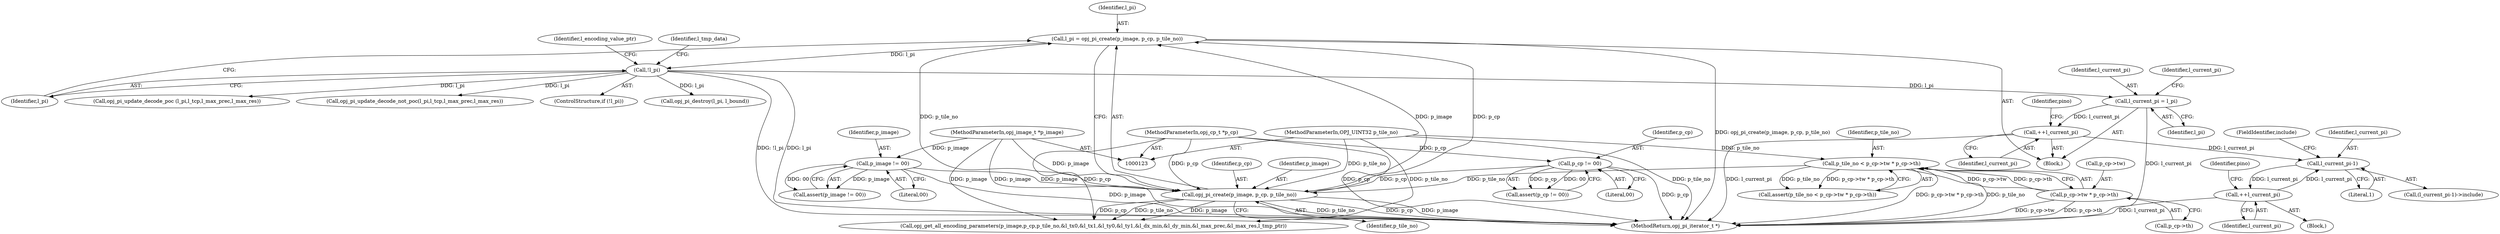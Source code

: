 digraph "0_openjpeg_ef01f18dfc6780b776d0674ed3e7415c6ef54d24@pointer" {
"1000521" [label="(Call,++l_current_pi)"];
"1000331" [label="(Call,l_current_pi = l_pi)"];
"1000258" [label="(Call,!l_pi)"];
"1000251" [label="(Call,l_pi = opj_pi_create(p_image, p_cp, p_tile_no))"];
"1000253" [label="(Call,opj_pi_create(p_image, p_cp, p_tile_no))"];
"1000180" [label="(Call,p_image != 00)"];
"1000124" [label="(MethodParameterIn,opj_image_t *p_image)"];
"1000176" [label="(Call,p_cp != 00)"];
"1000125" [label="(MethodParameterIn,opj_cp_t *p_cp)"];
"1000184" [label="(Call,p_tile_no < p_cp->tw * p_cp->th)"];
"1000126" [label="(MethodParameterIn,OPJ_UINT32 p_tile_no)"];
"1000186" [label="(Call,p_cp->tw * p_cp->th)"];
"1000678" [label="(Call,l_current_pi-1)"];
"1000682" [label="(Call,++l_current_pi)"];
"1000182" [label="(Literal,00)"];
"1000177" [label="(Identifier,p_cp)"];
"1000683" [label="(Identifier,l_current_pi)"];
"1000522" [label="(Identifier,l_current_pi)"];
"1000251" [label="(Call,l_pi = opj_pi_create(p_image, p_cp, p_tile_no))"];
"1000332" [label="(Identifier,l_current_pi)"];
"1000178" [label="(Literal,00)"];
"1000333" [label="(Identifier,l_pi)"];
"1000336" [label="(Identifier,l_current_pi)"];
"1000186" [label="(Call,p_cp->tw * p_cp->th)"];
"1000677" [label="(Call,(l_current_pi-1)->include)"];
"1000521" [label="(Call,++l_current_pi)"];
"1000252" [label="(Identifier,l_pi)"];
"1000255" [label="(Identifier,p_cp)"];
"1000184" [label="(Call,p_tile_no < p_cp->tw * p_cp->th)"];
"1000331" [label="(Call,l_current_pi = l_pi)"];
"1000124" [label="(MethodParameterIn,opj_image_t *p_image)"];
"1000681" [label="(FieldIdentifier,include)"];
"1000175" [label="(Call,assert(p_cp != 00))"];
"1000713" [label="(MethodReturn,opj_pi_iterator_t *)"];
"1000706" [label="(Call,opj_pi_update_decode_not_poc(l_pi,l_tcp,l_max_prec,l_max_res))"];
"1000256" [label="(Identifier,p_tile_no)"];
"1000126" [label="(MethodParameterIn,OPJ_UINT32 p_tile_no)"];
"1000187" [label="(Call,p_cp->tw)"];
"1000680" [label="(Literal,1)"];
"1000682" [label="(Call,++l_current_pi)"];
"1000257" [label="(ControlStructure,if (!l_pi))"];
"1000525" [label="(Identifier,pino)"];
"1000127" [label="(Block,)"];
"1000254" [label="(Identifier,p_image)"];
"1000190" [label="(Call,p_cp->th)"];
"1000699" [label="(Call,opj_pi_update_decode_poc (l_pi,l_tcp,l_max_prec,l_max_res))"];
"1000532" [label="(Block,)"];
"1000176" [label="(Call,p_cp != 00)"];
"1000253" [label="(Call,opj_pi_create(p_image, p_cp, p_tile_no))"];
"1000268" [label="(Identifier,l_encoding_value_ptr)"];
"1000376" [label="(Call,opj_pi_destroy(l_pi, l_bound))"];
"1000183" [label="(Call,assert(p_tile_no < p_cp->tw * p_cp->th))"];
"1000262" [label="(Identifier,l_tmp_data)"];
"1000180" [label="(Call,p_image != 00)"];
"1000679" [label="(Identifier,l_current_pi)"];
"1000125" [label="(MethodParameterIn,opj_cp_t *p_cp)"];
"1000678" [label="(Call,l_current_pi-1)"];
"1000531" [label="(Identifier,pino)"];
"1000185" [label="(Identifier,p_tile_no)"];
"1000181" [label="(Identifier,p_image)"];
"1000259" [label="(Identifier,l_pi)"];
"1000290" [label="(Call,opj_get_all_encoding_parameters(p_image,p_cp,p_tile_no,&l_tx0,&l_tx1,&l_ty0,&l_ty1,&l_dx_min,&l_dy_min,&l_max_prec,&l_max_res,l_tmp_ptr))"];
"1000258" [label="(Call,!l_pi)"];
"1000179" [label="(Call,assert(p_image != 00))"];
"1000521" -> "1000127"  [label="AST: "];
"1000521" -> "1000522"  [label="CFG: "];
"1000522" -> "1000521"  [label="AST: "];
"1000525" -> "1000521"  [label="CFG: "];
"1000521" -> "1000713"  [label="DDG: l_current_pi"];
"1000331" -> "1000521"  [label="DDG: l_current_pi"];
"1000521" -> "1000678"  [label="DDG: l_current_pi"];
"1000331" -> "1000127"  [label="AST: "];
"1000331" -> "1000333"  [label="CFG: "];
"1000332" -> "1000331"  [label="AST: "];
"1000333" -> "1000331"  [label="AST: "];
"1000336" -> "1000331"  [label="CFG: "];
"1000331" -> "1000713"  [label="DDG: l_current_pi"];
"1000258" -> "1000331"  [label="DDG: l_pi"];
"1000258" -> "1000257"  [label="AST: "];
"1000258" -> "1000259"  [label="CFG: "];
"1000259" -> "1000258"  [label="AST: "];
"1000262" -> "1000258"  [label="CFG: "];
"1000268" -> "1000258"  [label="CFG: "];
"1000258" -> "1000713"  [label="DDG: l_pi"];
"1000258" -> "1000713"  [label="DDG: !l_pi"];
"1000251" -> "1000258"  [label="DDG: l_pi"];
"1000258" -> "1000376"  [label="DDG: l_pi"];
"1000258" -> "1000699"  [label="DDG: l_pi"];
"1000258" -> "1000706"  [label="DDG: l_pi"];
"1000251" -> "1000127"  [label="AST: "];
"1000251" -> "1000253"  [label="CFG: "];
"1000252" -> "1000251"  [label="AST: "];
"1000253" -> "1000251"  [label="AST: "];
"1000259" -> "1000251"  [label="CFG: "];
"1000251" -> "1000713"  [label="DDG: opj_pi_create(p_image, p_cp, p_tile_no)"];
"1000253" -> "1000251"  [label="DDG: p_image"];
"1000253" -> "1000251"  [label="DDG: p_cp"];
"1000253" -> "1000251"  [label="DDG: p_tile_no"];
"1000253" -> "1000256"  [label="CFG: "];
"1000254" -> "1000253"  [label="AST: "];
"1000255" -> "1000253"  [label="AST: "];
"1000256" -> "1000253"  [label="AST: "];
"1000253" -> "1000713"  [label="DDG: p_cp"];
"1000253" -> "1000713"  [label="DDG: p_image"];
"1000253" -> "1000713"  [label="DDG: p_tile_no"];
"1000180" -> "1000253"  [label="DDG: p_image"];
"1000124" -> "1000253"  [label="DDG: p_image"];
"1000176" -> "1000253"  [label="DDG: p_cp"];
"1000125" -> "1000253"  [label="DDG: p_cp"];
"1000184" -> "1000253"  [label="DDG: p_tile_no"];
"1000126" -> "1000253"  [label="DDG: p_tile_no"];
"1000253" -> "1000290"  [label="DDG: p_image"];
"1000253" -> "1000290"  [label="DDG: p_cp"];
"1000253" -> "1000290"  [label="DDG: p_tile_no"];
"1000180" -> "1000179"  [label="AST: "];
"1000180" -> "1000182"  [label="CFG: "];
"1000181" -> "1000180"  [label="AST: "];
"1000182" -> "1000180"  [label="AST: "];
"1000179" -> "1000180"  [label="CFG: "];
"1000180" -> "1000713"  [label="DDG: p_image"];
"1000180" -> "1000179"  [label="DDG: p_image"];
"1000180" -> "1000179"  [label="DDG: 00"];
"1000124" -> "1000180"  [label="DDG: p_image"];
"1000124" -> "1000123"  [label="AST: "];
"1000124" -> "1000713"  [label="DDG: p_image"];
"1000124" -> "1000290"  [label="DDG: p_image"];
"1000176" -> "1000175"  [label="AST: "];
"1000176" -> "1000178"  [label="CFG: "];
"1000177" -> "1000176"  [label="AST: "];
"1000178" -> "1000176"  [label="AST: "];
"1000175" -> "1000176"  [label="CFG: "];
"1000176" -> "1000713"  [label="DDG: p_cp"];
"1000176" -> "1000175"  [label="DDG: p_cp"];
"1000176" -> "1000175"  [label="DDG: 00"];
"1000125" -> "1000176"  [label="DDG: p_cp"];
"1000125" -> "1000123"  [label="AST: "];
"1000125" -> "1000713"  [label="DDG: p_cp"];
"1000125" -> "1000290"  [label="DDG: p_cp"];
"1000184" -> "1000183"  [label="AST: "];
"1000184" -> "1000186"  [label="CFG: "];
"1000185" -> "1000184"  [label="AST: "];
"1000186" -> "1000184"  [label="AST: "];
"1000183" -> "1000184"  [label="CFG: "];
"1000184" -> "1000713"  [label="DDG: p_cp->tw * p_cp->th"];
"1000184" -> "1000713"  [label="DDG: p_tile_no"];
"1000184" -> "1000183"  [label="DDG: p_tile_no"];
"1000184" -> "1000183"  [label="DDG: p_cp->tw * p_cp->th"];
"1000126" -> "1000184"  [label="DDG: p_tile_no"];
"1000186" -> "1000184"  [label="DDG: p_cp->tw"];
"1000186" -> "1000184"  [label="DDG: p_cp->th"];
"1000126" -> "1000123"  [label="AST: "];
"1000126" -> "1000713"  [label="DDG: p_tile_no"];
"1000126" -> "1000290"  [label="DDG: p_tile_no"];
"1000186" -> "1000190"  [label="CFG: "];
"1000187" -> "1000186"  [label="AST: "];
"1000190" -> "1000186"  [label="AST: "];
"1000186" -> "1000713"  [label="DDG: p_cp->tw"];
"1000186" -> "1000713"  [label="DDG: p_cp->th"];
"1000678" -> "1000677"  [label="AST: "];
"1000678" -> "1000680"  [label="CFG: "];
"1000679" -> "1000678"  [label="AST: "];
"1000680" -> "1000678"  [label="AST: "];
"1000681" -> "1000678"  [label="CFG: "];
"1000682" -> "1000678"  [label="DDG: l_current_pi"];
"1000678" -> "1000682"  [label="DDG: l_current_pi"];
"1000682" -> "1000532"  [label="AST: "];
"1000682" -> "1000683"  [label="CFG: "];
"1000683" -> "1000682"  [label="AST: "];
"1000531" -> "1000682"  [label="CFG: "];
"1000682" -> "1000713"  [label="DDG: l_current_pi"];
}
